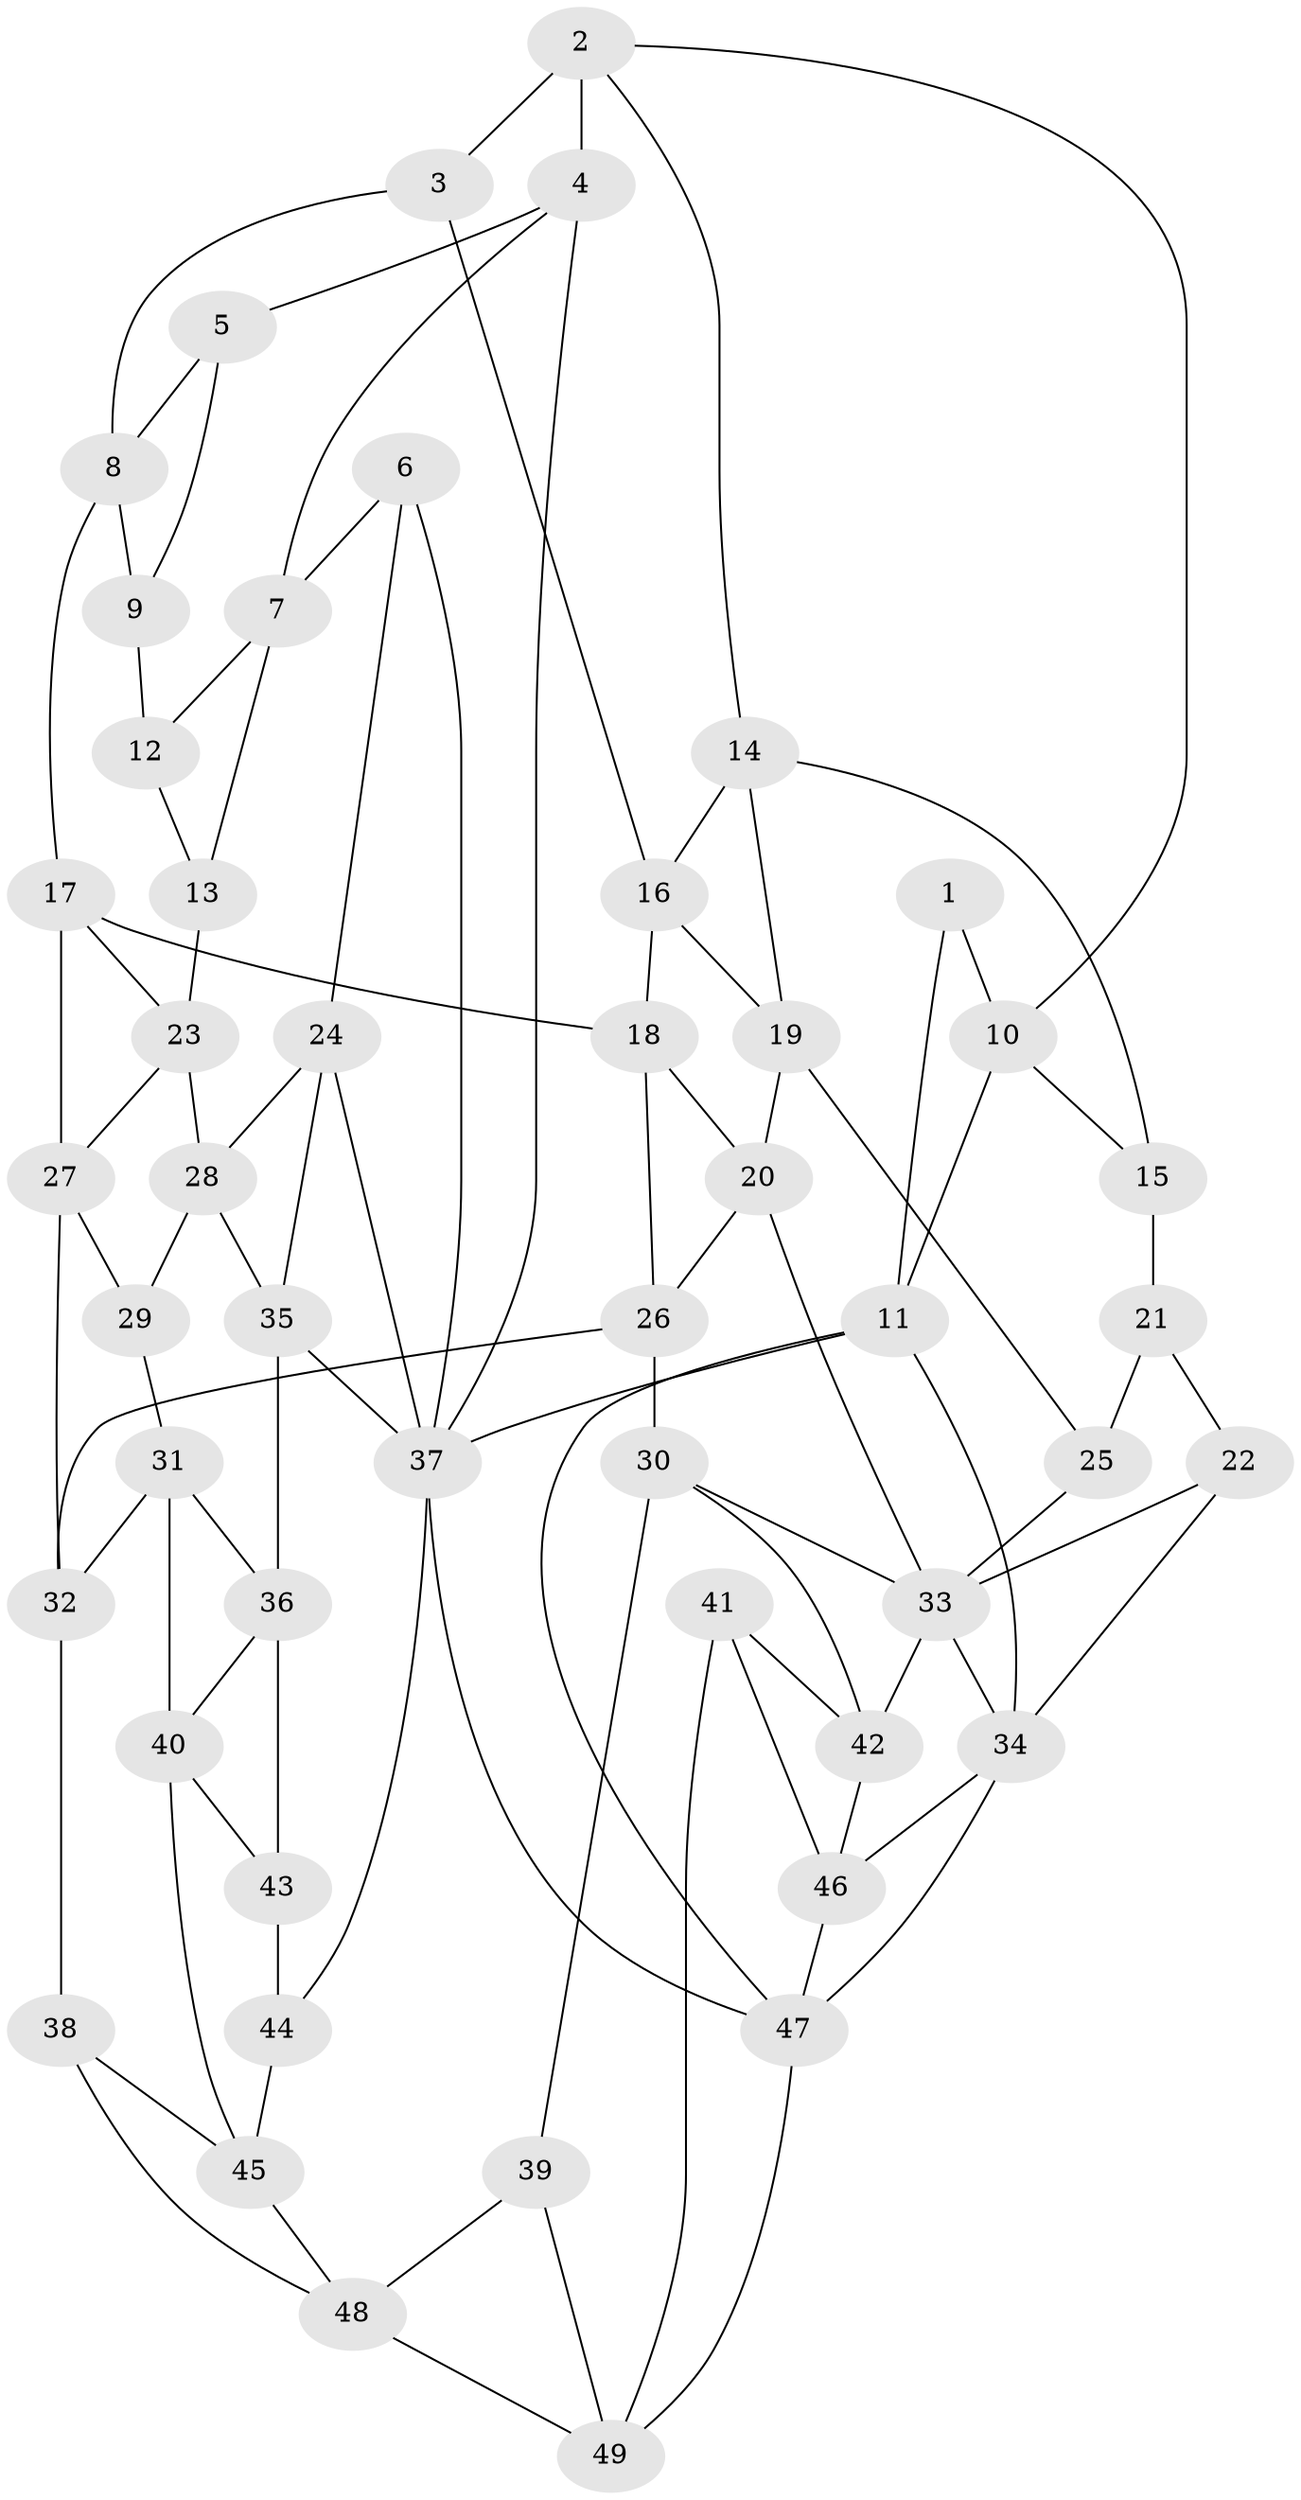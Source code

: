 // original degree distribution, {3: 0.02040816326530612, 4: 0.22448979591836735, 5: 0.5510204081632653, 6: 0.20408163265306123}
// Generated by graph-tools (version 1.1) at 2025/27/03/09/25 03:27:16]
// undirected, 49 vertices, 93 edges
graph export_dot {
graph [start="1"]
  node [color=gray90,style=filled];
  1;
  2;
  3;
  4;
  5;
  6;
  7;
  8;
  9;
  10;
  11;
  12;
  13;
  14;
  15;
  16;
  17;
  18;
  19;
  20;
  21;
  22;
  23;
  24;
  25;
  26;
  27;
  28;
  29;
  30;
  31;
  32;
  33;
  34;
  35;
  36;
  37;
  38;
  39;
  40;
  41;
  42;
  43;
  44;
  45;
  46;
  47;
  48;
  49;
  1 -- 10 [weight=1.0];
  1 -- 11 [weight=1.0];
  2 -- 3 [weight=2.0];
  2 -- 4 [weight=1.0];
  2 -- 10 [weight=1.0];
  2 -- 14 [weight=1.0];
  3 -- 8 [weight=1.0];
  3 -- 16 [weight=1.0];
  4 -- 5 [weight=1.0];
  4 -- 7 [weight=1.0];
  4 -- 37 [weight=1.0];
  5 -- 8 [weight=1.0];
  5 -- 9 [weight=1.0];
  6 -- 7 [weight=1.0];
  6 -- 24 [weight=1.0];
  6 -- 37 [weight=2.0];
  7 -- 12 [weight=1.0];
  7 -- 13 [weight=1.0];
  8 -- 9 [weight=1.0];
  8 -- 17 [weight=1.0];
  9 -- 12 [weight=2.0];
  10 -- 11 [weight=1.0];
  10 -- 15 [weight=1.0];
  11 -- 34 [weight=1.0];
  11 -- 37 [weight=1.0];
  11 -- 47 [weight=1.0];
  12 -- 13 [weight=1.0];
  13 -- 23 [weight=1.0];
  14 -- 15 [weight=1.0];
  14 -- 16 [weight=1.0];
  14 -- 19 [weight=1.0];
  15 -- 21 [weight=1.0];
  16 -- 18 [weight=1.0];
  16 -- 19 [weight=1.0];
  17 -- 18 [weight=1.0];
  17 -- 23 [weight=1.0];
  17 -- 27 [weight=1.0];
  18 -- 20 [weight=1.0];
  18 -- 26 [weight=1.0];
  19 -- 20 [weight=1.0];
  19 -- 25 [weight=1.0];
  20 -- 26 [weight=1.0];
  20 -- 33 [weight=1.0];
  21 -- 22 [weight=1.0];
  21 -- 25 [weight=2.0];
  22 -- 33 [weight=1.0];
  22 -- 34 [weight=1.0];
  23 -- 27 [weight=1.0];
  23 -- 28 [weight=1.0];
  24 -- 28 [weight=1.0];
  24 -- 35 [weight=1.0];
  24 -- 37 [weight=1.0];
  25 -- 33 [weight=1.0];
  26 -- 30 [weight=1.0];
  26 -- 32 [weight=1.0];
  27 -- 29 [weight=1.0];
  27 -- 32 [weight=1.0];
  28 -- 29 [weight=1.0];
  28 -- 35 [weight=1.0];
  29 -- 31 [weight=1.0];
  30 -- 33 [weight=1.0];
  30 -- 39 [weight=1.0];
  30 -- 42 [weight=1.0];
  31 -- 32 [weight=1.0];
  31 -- 36 [weight=1.0];
  31 -- 40 [weight=1.0];
  32 -- 38 [weight=1.0];
  33 -- 34 [weight=1.0];
  33 -- 42 [weight=1.0];
  34 -- 46 [weight=1.0];
  34 -- 47 [weight=1.0];
  35 -- 36 [weight=2.0];
  35 -- 37 [weight=1.0];
  36 -- 40 [weight=1.0];
  36 -- 43 [weight=1.0];
  37 -- 44 [weight=1.0];
  37 -- 47 [weight=1.0];
  38 -- 45 [weight=1.0];
  38 -- 48 [weight=1.0];
  39 -- 48 [weight=1.0];
  39 -- 49 [weight=1.0];
  40 -- 43 [weight=1.0];
  40 -- 45 [weight=1.0];
  41 -- 42 [weight=1.0];
  41 -- 46 [weight=1.0];
  41 -- 49 [weight=1.0];
  42 -- 46 [weight=1.0];
  43 -- 44 [weight=2.0];
  44 -- 45 [weight=1.0];
  45 -- 48 [weight=1.0];
  46 -- 47 [weight=1.0];
  47 -- 49 [weight=1.0];
  48 -- 49 [weight=1.0];
}
